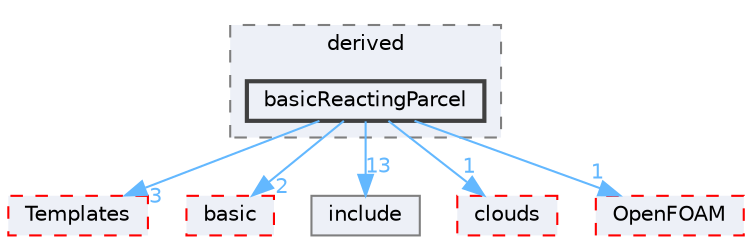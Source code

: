 digraph "src/lagrangian/intermediate/parcels/derived/basicReactingParcel"
{
 // LATEX_PDF_SIZE
  bgcolor="transparent";
  edge [fontname=Helvetica,fontsize=10,labelfontname=Helvetica,labelfontsize=10];
  node [fontname=Helvetica,fontsize=10,shape=box,height=0.2,width=0.4];
  compound=true
  subgraph clusterdir_d25ce32b8f85f1a08cd016b541e3d76e {
    graph [ bgcolor="#edf0f7", pencolor="grey50", label="derived", fontname=Helvetica,fontsize=10 style="filled,dashed", URL="dir_d25ce32b8f85f1a08cd016b541e3d76e.html",tooltip=""]
  dir_087b6e12855ff7752791f87375553a21 [label="basicReactingParcel", fillcolor="#edf0f7", color="grey25", style="filled,bold", URL="dir_087b6e12855ff7752791f87375553a21.html",tooltip=""];
  }
  dir_0e9805b96b2bf461314a136059d44950 [label="Templates", fillcolor="#edf0f7", color="red", style="filled,dashed", URL="dir_0e9805b96b2bf461314a136059d44950.html",tooltip=""];
  dir_584e0ab0901b4327f36f4285cac7f2f8 [label="basic", fillcolor="#edf0f7", color="red", style="filled,dashed", URL="dir_584e0ab0901b4327f36f4285cac7f2f8.html",tooltip=""];
  dir_5ad2c1d6ebf0f238b9e7d5151a24f37c [label="include", fillcolor="#edf0f7", color="grey50", style="filled", URL="dir_5ad2c1d6ebf0f238b9e7d5151a24f37c.html",tooltip=""];
  dir_bdd630a78c14e3d279a2564e7964fc69 [label="clouds", fillcolor="#edf0f7", color="red", style="filled,dashed", URL="dir_bdd630a78c14e3d279a2564e7964fc69.html",tooltip=""];
  dir_c5473ff19b20e6ec4dfe5c310b3778a8 [label="OpenFOAM", fillcolor="#edf0f7", color="red", style="filled,dashed", URL="dir_c5473ff19b20e6ec4dfe5c310b3778a8.html",tooltip=""];
  dir_087b6e12855ff7752791f87375553a21->dir_0e9805b96b2bf461314a136059d44950 [headlabel="3", labeldistance=1.5 headhref="dir_000241_003976.html" href="dir_000241_003976.html" color="steelblue1" fontcolor="steelblue1"];
  dir_087b6e12855ff7752791f87375553a21->dir_584e0ab0901b4327f36f4285cac7f2f8 [headlabel="2", labeldistance=1.5 headhref="dir_000241_000211.html" href="dir_000241_000211.html" color="steelblue1" fontcolor="steelblue1"];
  dir_087b6e12855ff7752791f87375553a21->dir_5ad2c1d6ebf0f238b9e7d5151a24f37c [headlabel="13", labeldistance=1.5 headhref="dir_000241_001801.html" href="dir_000241_001801.html" color="steelblue1" fontcolor="steelblue1"];
  dir_087b6e12855ff7752791f87375553a21->dir_bdd630a78c14e3d279a2564e7964fc69 [headlabel="1", labeldistance=1.5 headhref="dir_000241_000508.html" href="dir_000241_000508.html" color="steelblue1" fontcolor="steelblue1"];
  dir_087b6e12855ff7752791f87375553a21->dir_c5473ff19b20e6ec4dfe5c310b3778a8 [headlabel="1", labeldistance=1.5 headhref="dir_000241_002695.html" href="dir_000241_002695.html" color="steelblue1" fontcolor="steelblue1"];
}
